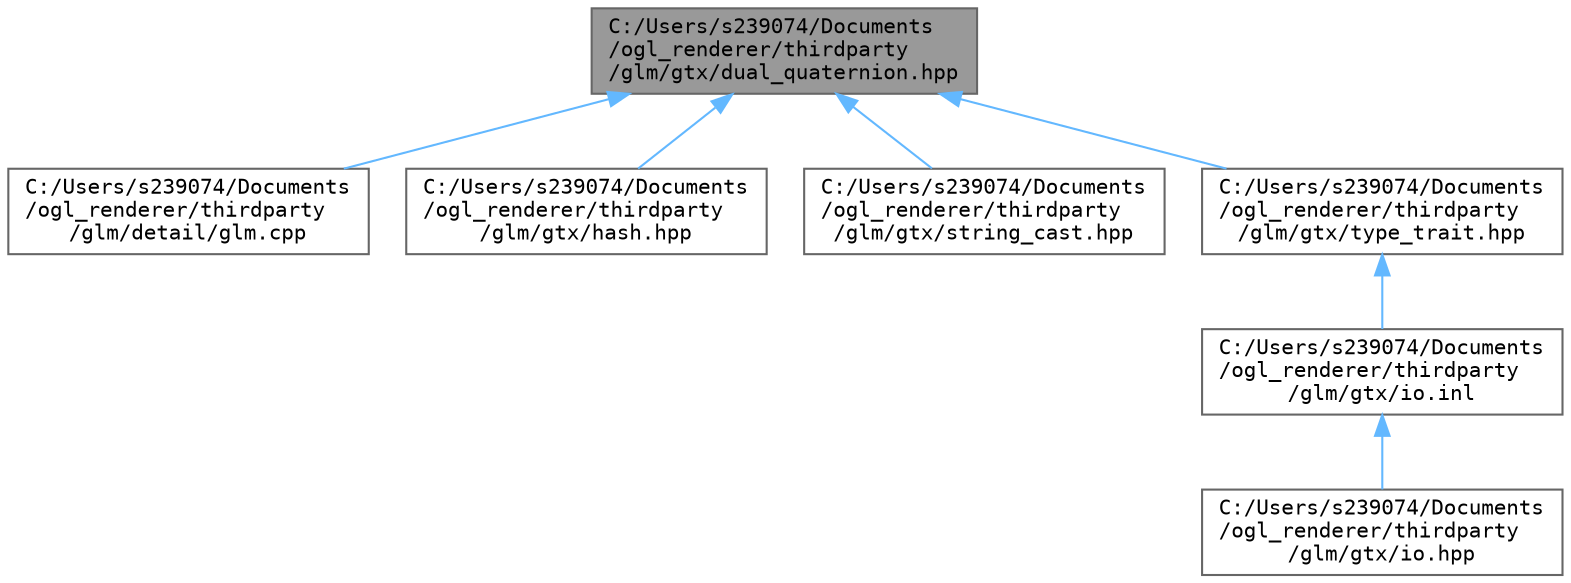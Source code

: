 digraph "C:/Users/s239074/Documents/ogl_renderer/thirdparty/glm/gtx/dual_quaternion.hpp"
{
 // LATEX_PDF_SIZE
  bgcolor="transparent";
  edge [fontname=Terminal,fontsize=10,labelfontname=Helvetica,labelfontsize=10];
  node [fontname=Terminal,fontsize=10,shape=box,height=0.2,width=0.4];
  Node1 [label="C:/Users/s239074/Documents\l/ogl_renderer/thirdparty\l/glm/gtx/dual_quaternion.hpp",height=0.2,width=0.4,color="gray40", fillcolor="grey60", style="filled", fontcolor="black",tooltip=" "];
  Node1 -> Node2 [dir="back",color="steelblue1",style="solid"];
  Node2 [label="C:/Users/s239074/Documents\l/ogl_renderer/thirdparty\l/glm/detail/glm.cpp",height=0.2,width=0.4,color="grey40", fillcolor="white", style="filled",URL="$glm_8cpp.html",tooltip=" "];
  Node1 -> Node3 [dir="back",color="steelblue1",style="solid"];
  Node3 [label="C:/Users/s239074/Documents\l/ogl_renderer/thirdparty\l/glm/gtx/hash.hpp",height=0.2,width=0.4,color="grey40", fillcolor="white", style="filled",URL="$hash_8hpp.html",tooltip=" "];
  Node1 -> Node4 [dir="back",color="steelblue1",style="solid"];
  Node4 [label="C:/Users/s239074/Documents\l/ogl_renderer/thirdparty\l/glm/gtx/string_cast.hpp",height=0.2,width=0.4,color="grey40", fillcolor="white", style="filled",URL="$string__cast_8hpp.html",tooltip=" "];
  Node1 -> Node5 [dir="back",color="steelblue1",style="solid"];
  Node5 [label="C:/Users/s239074/Documents\l/ogl_renderer/thirdparty\l/glm/gtx/type_trait.hpp",height=0.2,width=0.4,color="grey40", fillcolor="white", style="filled",URL="$type__trait_8hpp.html",tooltip=" "];
  Node5 -> Node6 [dir="back",color="steelblue1",style="solid"];
  Node6 [label="C:/Users/s239074/Documents\l/ogl_renderer/thirdparty\l/glm/gtx/io.inl",height=0.2,width=0.4,color="grey40", fillcolor="white", style="filled",URL="$io_8inl.html",tooltip=" "];
  Node6 -> Node7 [dir="back",color="steelblue1",style="solid"];
  Node7 [label="C:/Users/s239074/Documents\l/ogl_renderer/thirdparty\l/glm/gtx/io.hpp",height=0.2,width=0.4,color="grey40", fillcolor="white", style="filled",URL="$io_8hpp.html",tooltip=" "];
}
